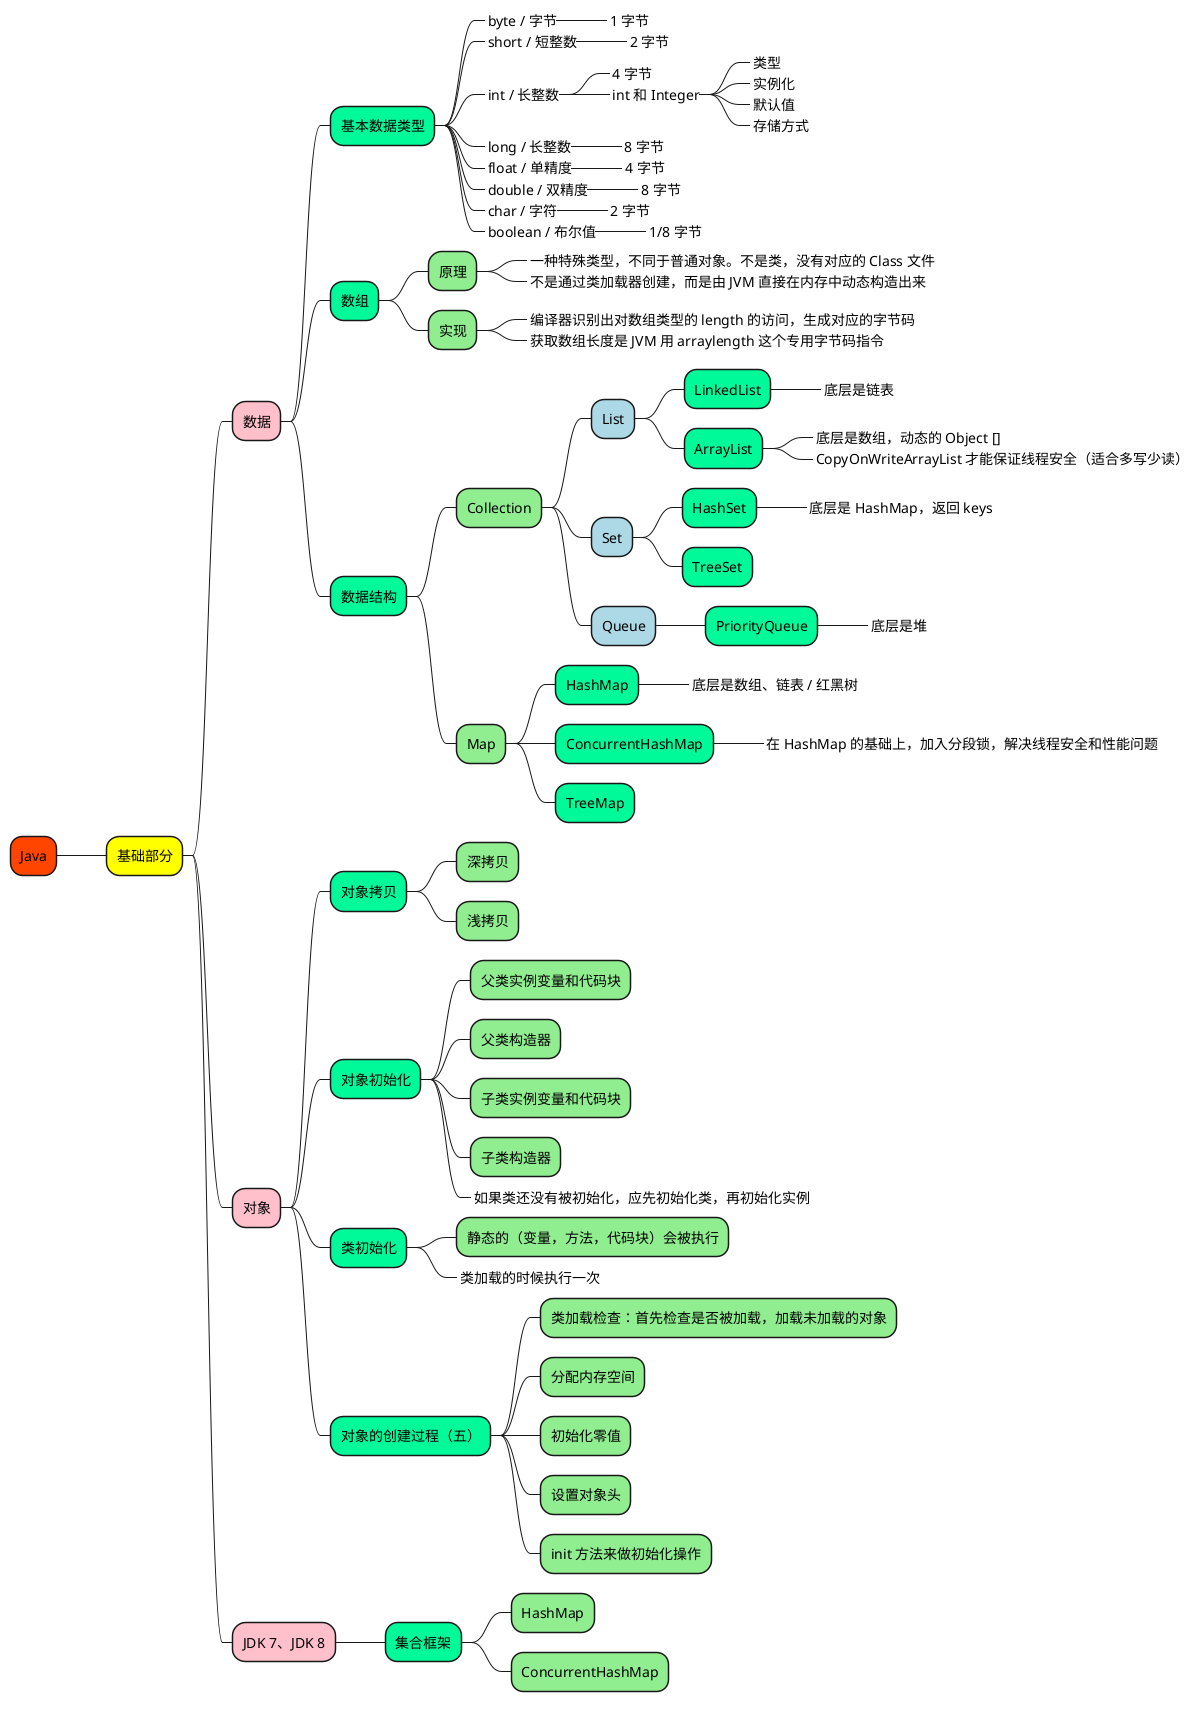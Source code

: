 @startmindmap

+[#OrangeRed] Java

++[#yellow] 基础部分

+++[#Pink] 数据

++++[#MediumSpringGreen] 基本数据类型

+++++[#LightGreen]_ byte / 字节
++++++_ 1 字节
+++++[#LightGreen]_ short / 短整数
++++++_ 2 字节
+++++[#LightGreen]_ int / 长整数
++++++_ 4 字节
++++++[#LightGreen]_ int 和 Integer
+++++++_ 类型
+++++++_ 实例化
+++++++_ 默认值
+++++++_ 存储方式
+++++[#LightGreen]_ long / 长整数
++++++_ 8 字节
+++++[#LightGreen]_ float / 单精度
++++++_ 4 字节
+++++[#LightGreen]_ double / 双精度
++++++_ 8 字节
+++++[#LightGreen]_ char / 字符
++++++_ 2 字节
+++++[#LightGreen]_ boolean / 布尔值
++++++_ 1/8 字节

++++[#MediumSpringGreen] 数组

+++++[#LightGreen] 原理
++++++[#LightBlue]_ 一种特殊类型，不同于普通对象。不是类，没有对应的 Class 文件
++++++[#LightBlue]_ 不是通过类加载器创建，而是由 JVM 直接在内存中动态构造出来

+++++[#LightGreen] 实现
++++++[#LightBlue]_ 编译器识别出对数组类型的 length 的访问，生成对应的字节码
++++++[#LightBlue]_ 获取数组长度是 JVM 用 arraylength 这个专用字节码指令

++++[#MediumSpringGreen] 数据结构

+++++[#LightGreen] Collection
++++++[#LightBlue] List
+++++++[#MediumSpringGreen] LinkedList
++++++++[#MediumSpringGreen]_ 底层是链表
+++++++[#MediumSpringGreen] ArrayList
++++++++[#MediumSpringGreen]_ 底层是数组，动态的 Object []
++++++++[#MediumSpringGreen]_ CopyOnWriteArrayList 才能保证线程安全（适合多写少读）

++++++[#LightBlue] Set
+++++++[#MediumSpringGreen] HashSet
++++++++[#MediumSpringGreen]_ 底层是 HashMap，返回 keys
+++++++[#MediumSpringGreen] TreeSet

++++++[#LightBlue] Queue
+++++++[#MediumSpringGreen] PriorityQueue
++++++++[#MediumSpringGreen]_ 底层是堆

+++++[#LightGreen] Map
++++++[#MediumSpringGreen] HashMap
+++++++[#MediumSpringGreen]_ 底层是数组、链表 / 红黑树
++++++[#MediumSpringGreen] ConcurrentHashMap
+++++++[#MediumSpringGreen]_ 在 HashMap 的基础上，加入分段锁，解决线程安全和性能问题
++++++[#MediumSpringGreen] TreeMap


+++[#Pink] 对象

++++[#MediumSpringGreen] 对象拷贝
+++++[#LightGreen] 深拷贝
+++++[#LightGreen] 浅拷贝

++++[#MediumSpringGreen] 对象初始化
+++++[#LightGreen] 父类实例变量和代码块
+++++[#LightGreen] 父类构造器
+++++[#LightGreen] 子类实例变量和代码块
+++++[#LightGreen] 子类构造器
+++++[#LightGreen]_ 如果类还没有被初始化，应先初始化类，再初始化实例

++++[#MediumSpringGreen] 类初始化
+++++[#LightGreen] 静态的（变量，方法，代码块）会被执行
+++++[#LightGreen]_ 类加载的时候执行一次

++++[#MediumSpringGreen] 对象的创建过程（五）
+++++[#LightGreen] 类加载检查：首先检查是否被加载，加载未加载的对象
+++++[#LightGreen] 分配内存空间
+++++[#LightGreen] 初始化零值
+++++[#LightGreen] 设置对象头
+++++[#LightGreen] init 方法来做初始化操作



+++[#Pink] JDK 7、JDK 8

++++[#MediumSpringGreen] 集合框架
+++++[#LightGreen] HashMap
+++++[#LightGreen] ConcurrentHashMap








'https://juejin.cn/post/6995088510134779912
'https://www.jianshu.com/p/562c4c883459
'https://www.jianshu.com/p/ecc6d3ac100d


@endmindmap